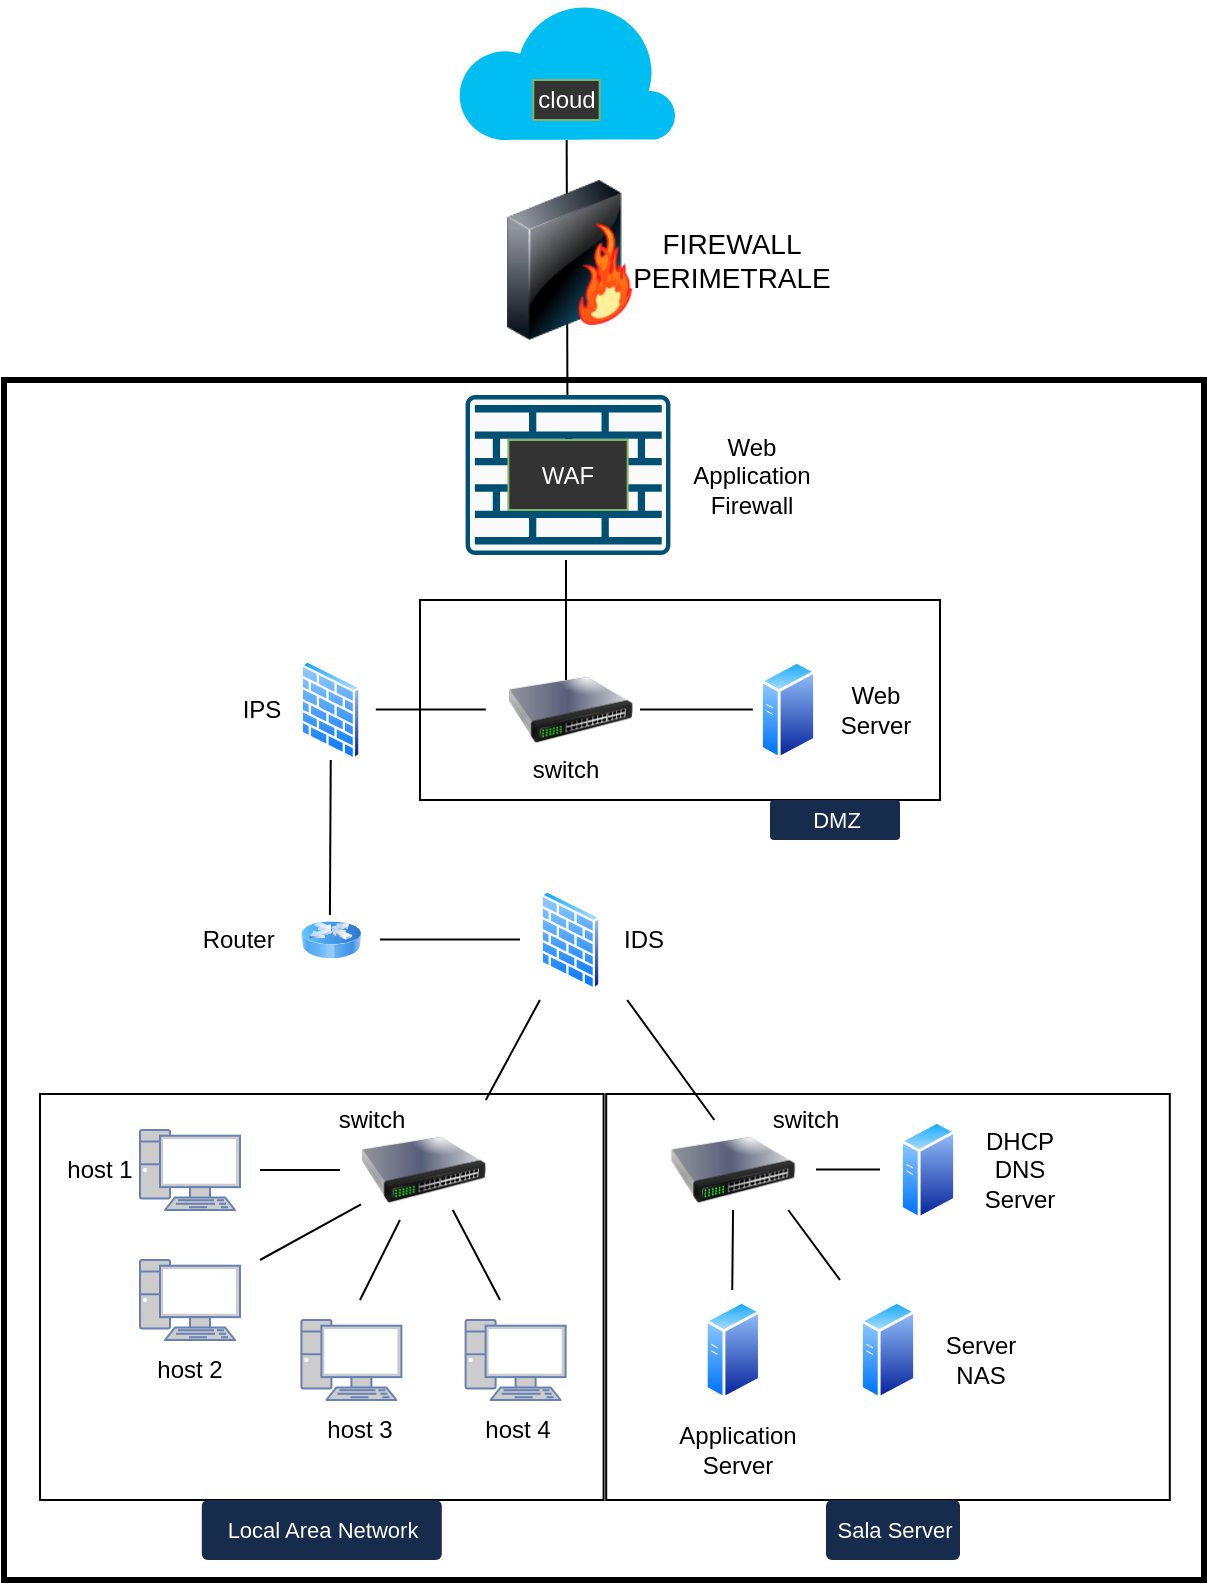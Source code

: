 <mxfile version="24.5.4" type="github">
  <diagram name="Pagina-1" id="3W4L14M-POliAq9xksL8">
    <mxGraphModel dx="1536" dy="2058" grid="1" gridSize="10" guides="1" tooltips="1" connect="1" arrows="1" fold="1" page="1" pageScale="1" pageWidth="827" pageHeight="1169" math="0" shadow="0">
      <root>
        <mxCell id="0" />
        <mxCell id="1" parent="0" />
        <mxCell id="FKNjrVZzh4Au7X5KK56g-10" value="" style="sketch=0;points=[[0.015,0.015,0],[0.985,0.015,0],[0.985,0.985,0],[0.015,0.985,0],[0.25,0,0],[0.5,0,0],[0.75,0,0],[1,0.25,0],[1,0.5,0],[1,0.75,0],[0.75,1,0],[0.5,1,0],[0.25,1,0],[0,0.75,0],[0,0.5,0],[0,0.25,0]];verticalLabelPosition=bottom;html=1;verticalAlign=top;aspect=fixed;align=center;pointerEvents=1;shape=mxgraph.cisco19.rect;prIcon=firewall;fillColor=#FAFAFA;strokeColor=#005073;" parent="1" vertex="1">
          <mxGeometry x="343.8" y="-952.5" width="102.4" height="80" as="geometry" />
        </mxCell>
        <mxCell id="FKNjrVZzh4Au7X5KK56g-11" value="&lt;font color=&quot;#ffffff&quot;&gt;WAF&lt;/font&gt;" style="text;strokeColor=#82b366;align=center;fillColor=#333333;html=1;verticalAlign=middle;whiteSpace=wrap;rounded=0;gradientColor=none;" parent="1" vertex="1">
          <mxGeometry x="365.21" y="-930" width="59.59" height="35" as="geometry" />
        </mxCell>
        <mxCell id="a_WcTtSneEypwCUw1xM3-3" value="" style="image;html=1;image=img/lib/clip_art/networking/Switch_128x128.png" parent="1" vertex="1">
          <mxGeometry x="365" y="-830" width="62.41" height="70" as="geometry" />
        </mxCell>
        <mxCell id="a_WcTtSneEypwCUw1xM3-5" value="" style="endArrow=none;html=1;rounded=0;" parent="1" edge="1">
          <mxGeometry width="50" height="50" relative="1" as="geometry">
            <mxPoint x="394" y="-810" as="sourcePoint" />
            <mxPoint x="394" y="-870" as="targetPoint" />
          </mxGeometry>
        </mxCell>
        <mxCell id="a_WcTtSneEypwCUw1xM3-9" value="" style="verticalLabelPosition=bottom;html=1;verticalAlign=top;align=center;strokeColor=none;fillColor=#00BEF2;shape=mxgraph.azure.cloud;" parent="1" vertex="1">
          <mxGeometry x="339.23" y="-1150" width="110" height="70" as="geometry" />
        </mxCell>
        <mxCell id="a_WcTtSneEypwCUw1xM3-11" value="" style="image;aspect=fixed;perimeter=ellipsePerimeter;html=1;align=center;shadow=0;dashed=0;spacingTop=3;image=img/lib/active_directory/generic_server.svg;" parent="1" vertex="1">
          <mxGeometry x="491" y="-820" width="28.0" height="50" as="geometry" />
        </mxCell>
        <mxCell id="a_WcTtSneEypwCUw1xM3-12" value="" style="endArrow=none;html=1;rounded=0;" parent="1" edge="1">
          <mxGeometry width="50" height="50" relative="1" as="geometry">
            <mxPoint x="431.0" y="-795.29" as="sourcePoint" />
            <mxPoint x="487.41" y="-795.29" as="targetPoint" />
          </mxGeometry>
        </mxCell>
        <mxCell id="a_WcTtSneEypwCUw1xM3-13" value="" style="image;aspect=fixed;perimeter=ellipsePerimeter;html=1;align=center;shadow=0;dashed=0;spacingTop=3;image=img/lib/active_directory/firewall.svg;" parent="1" vertex="1">
          <mxGeometry x="261" y="-820" width="30.5" height="50" as="geometry" />
        </mxCell>
        <mxCell id="a_WcTtSneEypwCUw1xM3-15" value="" style="image;html=1;image=img/lib/clip_art/networking/Router_Icon_128x128.png" parent="1" vertex="1">
          <mxGeometry x="261.7" y="-710" width="29.8" height="60" as="geometry" />
        </mxCell>
        <mxCell id="a_WcTtSneEypwCUw1xM3-16" value="" style="endArrow=none;html=1;rounded=0;exitX=0.197;exitY=1.049;exitDx=0;exitDy=0;exitPerimeter=0;" parent="1" edge="1">
          <mxGeometry width="50" height="50" relative="1" as="geometry">
            <mxPoint x="276.369" y="-770" as="sourcePoint" />
            <mxPoint x="275.96" y="-692.45" as="targetPoint" />
          </mxGeometry>
        </mxCell>
        <mxCell id="a_WcTtSneEypwCUw1xM3-17" value="" style="image;aspect=fixed;perimeter=ellipsePerimeter;html=1;align=center;shadow=0;dashed=0;spacingTop=3;image=img/lib/active_directory/firewall.svg;" parent="1" vertex="1">
          <mxGeometry x="380.96" y="-705" width="30.5" height="50" as="geometry" />
        </mxCell>
        <mxCell id="a_WcTtSneEypwCUw1xM3-22" value="" style="endArrow=none;html=1;rounded=0;" parent="1" edge="1">
          <mxGeometry width="50" height="50" relative="1" as="geometry">
            <mxPoint x="301" y="-680.29" as="sourcePoint" />
            <mxPoint x="371" y="-680.29" as="targetPoint" />
          </mxGeometry>
        </mxCell>
        <mxCell id="a_WcTtSneEypwCUw1xM3-23" value="" style="endArrow=none;html=1;rounded=0;" parent="1" edge="1">
          <mxGeometry width="50" height="50" relative="1" as="geometry">
            <mxPoint x="424.59" y="-650" as="sourcePoint" />
            <mxPoint x="468.18" y="-590" as="targetPoint" />
          </mxGeometry>
        </mxCell>
        <mxCell id="a_WcTtSneEypwCUw1xM3-24" value="" style="image;html=1;image=img/lib/clip_art/networking/Switch_128x128.png" parent="1" vertex="1">
          <mxGeometry x="446.2" y="-600" width="62.41" height="70" as="geometry" />
        </mxCell>
        <mxCell id="a_WcTtSneEypwCUw1xM3-25" value="" style="endArrow=none;html=1;rounded=0;entryX=1;entryY=0;entryDx=0;entryDy=0;" parent="1" target="a_WcTtSneEypwCUw1xM3-26" edge="1">
          <mxGeometry width="50" height="50" relative="1" as="geometry">
            <mxPoint x="380.96" y="-650" as="sourcePoint" />
            <mxPoint x="361" y="-610" as="targetPoint" />
          </mxGeometry>
        </mxCell>
        <mxCell id="a_WcTtSneEypwCUw1xM3-26" value="" style="image;html=1;image=img/lib/clip_art/networking/Switch_128x128.png" parent="1" vertex="1">
          <mxGeometry x="291.5" y="-600" width="62.41" height="70" as="geometry" />
        </mxCell>
        <mxCell id="a_WcTtSneEypwCUw1xM3-28" value="" style="fontColor=#0066CC;verticalAlign=top;verticalLabelPosition=bottom;labelPosition=center;align=center;html=1;outlineConnect=0;fillColor=#CCCCCC;strokeColor=#6881B3;gradientColor=none;gradientDirection=north;strokeWidth=2;shape=mxgraph.networks.pc;" parent="1" vertex="1">
          <mxGeometry x="181" y="-585" width="50" height="40" as="geometry" />
        </mxCell>
        <mxCell id="a_WcTtSneEypwCUw1xM3-32" value="" style="fontColor=#0066CC;verticalAlign=top;verticalLabelPosition=bottom;labelPosition=center;align=center;html=1;outlineConnect=0;fillColor=#CCCCCC;strokeColor=#6881B3;gradientColor=none;gradientDirection=north;strokeWidth=2;shape=mxgraph.networks.pc;" parent="1" vertex="1">
          <mxGeometry x="181" y="-520" width="50" height="40" as="geometry" />
        </mxCell>
        <mxCell id="a_WcTtSneEypwCUw1xM3-33" value="" style="fontColor=#0066CC;verticalAlign=top;verticalLabelPosition=bottom;labelPosition=center;align=center;html=1;outlineConnect=0;fillColor=#CCCCCC;strokeColor=#6881B3;gradientColor=none;gradientDirection=north;strokeWidth=2;shape=mxgraph.networks.pc;" parent="1" vertex="1">
          <mxGeometry x="343.8" y="-490" width="50" height="40" as="geometry" />
        </mxCell>
        <mxCell id="a_WcTtSneEypwCUw1xM3-34" value="" style="fontColor=#0066CC;verticalAlign=top;verticalLabelPosition=bottom;labelPosition=center;align=center;html=1;outlineConnect=0;fillColor=#CCCCCC;strokeColor=#6881B3;gradientColor=none;gradientDirection=north;strokeWidth=2;shape=mxgraph.networks.pc;" parent="1" vertex="1">
          <mxGeometry x="261.7" y="-490" width="50" height="40" as="geometry" />
        </mxCell>
        <mxCell id="a_WcTtSneEypwCUw1xM3-35" value="" style="endArrow=none;html=1;rounded=0;" parent="1" edge="1">
          <mxGeometry width="50" height="50" relative="1" as="geometry">
            <mxPoint x="241" y="-565" as="sourcePoint" />
            <mxPoint x="281" y="-565" as="targetPoint" />
          </mxGeometry>
        </mxCell>
        <mxCell id="a_WcTtSneEypwCUw1xM3-36" value="" style="endArrow=none;html=1;rounded=0;" parent="1" edge="1">
          <mxGeometry width="50" height="50" relative="1" as="geometry">
            <mxPoint x="361" y="-500" as="sourcePoint" />
            <mxPoint x="337.39" y="-545" as="targetPoint" />
          </mxGeometry>
        </mxCell>
        <mxCell id="a_WcTtSneEypwCUw1xM3-37" value="" style="endArrow=none;html=1;rounded=0;entryX=0.312;entryY=0.857;entryDx=0;entryDy=0;entryPerimeter=0;" parent="1" target="a_WcTtSneEypwCUw1xM3-26" edge="1">
          <mxGeometry width="50" height="50" relative="1" as="geometry">
            <mxPoint x="291" y="-500" as="sourcePoint" />
            <mxPoint x="301" y="-540" as="targetPoint" />
          </mxGeometry>
        </mxCell>
        <mxCell id="a_WcTtSneEypwCUw1xM3-38" value="" style="endArrow=none;html=1;rounded=0;" parent="1" target="a_WcTtSneEypwCUw1xM3-26" edge="1">
          <mxGeometry width="50" height="50" relative="1" as="geometry">
            <mxPoint x="241" y="-520" as="sourcePoint" />
            <mxPoint x="281" y="-530" as="targetPoint" />
          </mxGeometry>
        </mxCell>
        <mxCell id="a_WcTtSneEypwCUw1xM3-40" value="" style="image;aspect=fixed;perimeter=ellipsePerimeter;html=1;align=center;shadow=0;dashed=0;spacingTop=3;image=img/lib/active_directory/generic_server.svg;" parent="1" vertex="1">
          <mxGeometry x="541" y="-500" width="28.0" height="50" as="geometry" />
        </mxCell>
        <mxCell id="a_WcTtSneEypwCUw1xM3-41" value="" style="image;aspect=fixed;perimeter=ellipsePerimeter;html=1;align=center;shadow=0;dashed=0;spacingTop=3;image=img/lib/active_directory/generic_server.svg;" parent="1" vertex="1">
          <mxGeometry x="561" y="-590" width="28.0" height="50" as="geometry" />
        </mxCell>
        <mxCell id="a_WcTtSneEypwCUw1xM3-42" value="" style="image;aspect=fixed;perimeter=ellipsePerimeter;html=1;align=center;shadow=0;dashed=0;spacingTop=3;image=img/lib/active_directory/generic_server.svg;" parent="1" vertex="1">
          <mxGeometry x="463.41" y="-500" width="28.0" height="50" as="geometry" />
        </mxCell>
        <mxCell id="a_WcTtSneEypwCUw1xM3-43" value="" style="endArrow=none;html=1;rounded=0;" parent="1" edge="1">
          <mxGeometry width="50" height="50" relative="1" as="geometry">
            <mxPoint x="477.12" y="-505" as="sourcePoint" />
            <mxPoint x="477.53" y="-545" as="targetPoint" />
          </mxGeometry>
        </mxCell>
        <mxCell id="a_WcTtSneEypwCUw1xM3-44" value="" style="endArrow=none;html=1;rounded=0;" parent="1" edge="1">
          <mxGeometry width="50" height="50" relative="1" as="geometry">
            <mxPoint x="531" y="-510" as="sourcePoint" />
            <mxPoint x="505.12" y="-545" as="targetPoint" />
          </mxGeometry>
        </mxCell>
        <mxCell id="a_WcTtSneEypwCUw1xM3-45" value="" style="endArrow=none;html=1;rounded=0;" parent="1" edge="1">
          <mxGeometry width="50" height="50" relative="1" as="geometry">
            <mxPoint x="519" y="-565.29" as="sourcePoint" />
            <mxPoint x="551" y="-565.29" as="targetPoint" />
          </mxGeometry>
        </mxCell>
        <mxCell id="a_WcTtSneEypwCUw1xM3-46" value="IDS" style="text;html=1;align=center;verticalAlign=middle;whiteSpace=wrap;rounded=0;" parent="1" vertex="1">
          <mxGeometry x="403.41" y="-695" width="60" height="30" as="geometry" />
        </mxCell>
        <mxCell id="a_WcTtSneEypwCUw1xM3-47" value="Server&lt;div&gt;NAS&lt;/div&gt;" style="text;html=1;align=center;verticalAlign=middle;whiteSpace=wrap;rounded=0;" parent="1" vertex="1">
          <mxGeometry x="581" y="-480" width="40.5" height="20" as="geometry" />
        </mxCell>
        <mxCell id="a_WcTtSneEypwCUw1xM3-48" value="Application Server" style="text;html=1;align=center;verticalAlign=middle;whiteSpace=wrap;rounded=0;" parent="1" vertex="1">
          <mxGeometry x="450" y="-440" width="60" height="30" as="geometry" />
        </mxCell>
        <mxCell id="a_WcTtSneEypwCUw1xM3-49" value="DHCP&lt;div&gt;DNS Server&lt;/div&gt;" style="text;html=1;align=center;verticalAlign=middle;whiteSpace=wrap;rounded=0;" parent="1" vertex="1">
          <mxGeometry x="591" y="-580" width="60" height="30" as="geometry" />
        </mxCell>
        <mxCell id="a_WcTtSneEypwCUw1xM3-52" value="host 4" style="text;html=1;align=center;verticalAlign=middle;whiteSpace=wrap;rounded=0;" parent="1" vertex="1">
          <mxGeometry x="340" y="-450" width="60" height="30" as="geometry" />
        </mxCell>
        <mxCell id="a_WcTtSneEypwCUw1xM3-53" value="host 3" style="text;html=1;align=center;verticalAlign=middle;whiteSpace=wrap;rounded=0;" parent="1" vertex="1">
          <mxGeometry x="261" y="-450" width="60" height="30" as="geometry" />
        </mxCell>
        <mxCell id="a_WcTtSneEypwCUw1xM3-54" value="host 2" style="text;html=1;align=center;verticalAlign=middle;whiteSpace=wrap;rounded=0;" parent="1" vertex="1">
          <mxGeometry x="176" y="-480" width="60" height="30" as="geometry" />
        </mxCell>
        <mxCell id="a_WcTtSneEypwCUw1xM3-55" value="host 1" style="text;html=1;align=center;verticalAlign=middle;whiteSpace=wrap;rounded=0;" parent="1" vertex="1">
          <mxGeometry x="131" y="-580" width="60" height="30" as="geometry" />
        </mxCell>
        <mxCell id="a_WcTtSneEypwCUw1xM3-56" value="IPS" style="text;html=1;align=center;verticalAlign=middle;whiteSpace=wrap;rounded=0;" parent="1" vertex="1">
          <mxGeometry x="211.9" y="-810" width="60" height="30" as="geometry" />
        </mxCell>
        <mxCell id="a_WcTtSneEypwCUw1xM3-57" value="switch" style="text;html=1;align=center;verticalAlign=middle;whiteSpace=wrap;rounded=0;" parent="1" vertex="1">
          <mxGeometry x="291.5" y="-595" width="10.46" height="10" as="geometry" />
        </mxCell>
        <mxCell id="a_WcTtSneEypwCUw1xM3-58" value="switch" style="text;html=1;align=center;verticalAlign=middle;whiteSpace=wrap;rounded=0;" parent="1" vertex="1">
          <mxGeometry x="508.54" y="-595" width="10.46" height="10" as="geometry" />
        </mxCell>
        <mxCell id="a_WcTtSneEypwCUw1xM3-59" value="switch" style="text;html=1;align=center;verticalAlign=middle;whiteSpace=wrap;rounded=0;" parent="1" vertex="1">
          <mxGeometry x="389" y="-770" width="10.46" height="10" as="geometry" />
        </mxCell>
        <mxCell id="a_WcTtSneEypwCUw1xM3-60" value="Web Server" style="text;html=1;align=center;verticalAlign=middle;whiteSpace=wrap;rounded=0;" parent="1" vertex="1">
          <mxGeometry x="519" y="-810" width="60" height="30" as="geometry" />
        </mxCell>
        <mxCell id="a_WcTtSneEypwCUw1xM3-61" value="Web Application Firewall" style="text;html=1;align=center;verticalAlign=middle;whiteSpace=wrap;rounded=0;" parent="1" vertex="1">
          <mxGeometry x="463.41" y="-925" width="47.59" height="25" as="geometry" />
        </mxCell>
        <mxCell id="a_WcTtSneEypwCUw1xM3-62" value="&lt;font color=&quot;#ffffff&quot;&gt;cloud&lt;/font&gt;" style="text;strokeColor=#82b366;align=center;fillColor=#333333;html=1;verticalAlign=middle;whiteSpace=wrap;rounded=0;gradientColor=none;" parent="1" vertex="1">
          <mxGeometry x="377.64" y="-1110" width="33.18" height="20" as="geometry" />
        </mxCell>
        <mxCell id="a_WcTtSneEypwCUw1xM3-63" value="Router&amp;nbsp;" style="text;html=1;align=center;verticalAlign=middle;whiteSpace=wrap;rounded=0;" parent="1" vertex="1">
          <mxGeometry x="201.7" y="-695" width="60" height="30" as="geometry" />
        </mxCell>
        <mxCell id="a_WcTtSneEypwCUw1xM3-67" value="" style="rounded=0;whiteSpace=wrap;html=1;fillColor=none;" parent="1" vertex="1">
          <mxGeometry x="131" y="-603" width="281.8" height="203" as="geometry" />
        </mxCell>
        <mxCell id="a_WcTtSneEypwCUw1xM3-69" value="" style="rounded=0;whiteSpace=wrap;html=1;fillColor=none;" parent="1" vertex="1">
          <mxGeometry x="414.1" y="-603" width="281.8" height="203" as="geometry" />
        </mxCell>
        <mxCell id="a_WcTtSneEypwCUw1xM3-71" value="Sala Server" style="rounded=1;arcSize=10;fillColor=#172B4D;strokeColor=none;html=1;fontSize=11;align=center;fontColor=#ffffff;fontStyle=0;fontSize=11;sketch=0;" parent="1" vertex="1">
          <mxGeometry x="524" y="-400" width="67" height="30" as="geometry" />
        </mxCell>
        <mxCell id="a_WcTtSneEypwCUw1xM3-72" value="Local Area Network" style="rounded=1;arcSize=10;fillColor=#172B4D;strokeColor=none;html=1;fontSize=11;align=center;fontColor=#ffffff;fontStyle=0;fontSize=11;sketch=0;" parent="1" vertex="1">
          <mxGeometry x="211.9" y="-400" width="120" height="30" as="geometry" />
        </mxCell>
        <mxCell id="a_WcTtSneEypwCUw1xM3-74" value="" style="rounded=0;whiteSpace=wrap;html=1;fillColor=none;" parent="1" vertex="1">
          <mxGeometry x="321" y="-850" width="260" height="100" as="geometry" />
        </mxCell>
        <mxCell id="a_WcTtSneEypwCUw1xM3-76" value="" style="endArrow=none;html=1;rounded=0;" parent="1" edge="1">
          <mxGeometry width="50" height="50" relative="1" as="geometry">
            <mxPoint x="298.91" y="-795.29" as="sourcePoint" />
            <mxPoint x="353.91" y="-795.29" as="targetPoint" />
          </mxGeometry>
        </mxCell>
        <mxCell id="a_WcTtSneEypwCUw1xM3-78" value="" style="endArrow=none;html=1;rounded=0;" parent="1" edge="1" target="a_WcTtSneEypwCUw1xM3-9">
          <mxGeometry width="50" height="50" relative="1" as="geometry">
            <mxPoint x="394.71" y="-952.5" as="sourcePoint" />
            <mxPoint x="394.71" y="-972.5" as="targetPoint" />
          </mxGeometry>
        </mxCell>
        <mxCell id="a_WcTtSneEypwCUw1xM3-79" value="DMZ" style="rounded=1;arcSize=10;fillColor=#172B4D;strokeColor=none;html=1;fontSize=11;align=center;fontColor=#ffffff;fontStyle=0;fontSize=11;sketch=0;" parent="1" vertex="1">
          <mxGeometry x="496" y="-750" width="65" height="20" as="geometry" />
        </mxCell>
        <mxCell id="6pELROPQk0capv6v-Uan-2" value="" style="rounded=0;whiteSpace=wrap;html=1;fillColor=none;strokeWidth=3;" vertex="1" parent="1">
          <mxGeometry x="113" y="-960" width="600" height="600" as="geometry" />
        </mxCell>
        <mxCell id="6pELROPQk0capv6v-Uan-4" value="" style="image;html=1;image=img/lib/clip_art/networking/Firewall-page1_128x128.png" vertex="1" parent="1">
          <mxGeometry x="356" y="-1060" width="80" height="80" as="geometry" />
        </mxCell>
        <mxCell id="6pELROPQk0capv6v-Uan-5" value="&lt;font style=&quot;font-size: 14px;&quot;&gt;FIREWALL&lt;/font&gt;&lt;div style=&quot;font-size: 14px;&quot;&gt;&lt;font style=&quot;font-size: 14px;&quot;&gt;PERIMETRALE&lt;/font&gt;&lt;/div&gt;" style="text;strokeColor=none;align=center;fillColor=none;html=1;verticalAlign=middle;whiteSpace=wrap;rounded=0;" vertex="1" parent="1">
          <mxGeometry x="427.4" y="-1050" width="100" height="60" as="geometry" />
        </mxCell>
      </root>
    </mxGraphModel>
  </diagram>
</mxfile>
